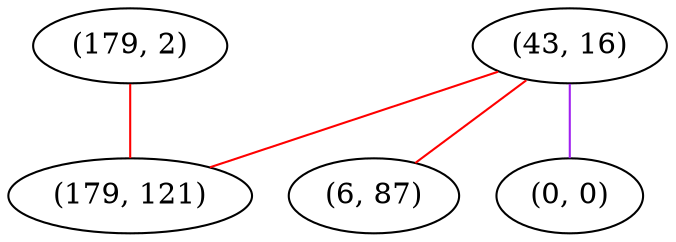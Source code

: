 graph "" {
"(43, 16)";
"(179, 2)";
"(179, 121)";
"(6, 87)";
"(0, 0)";
"(43, 16)" -- "(179, 121)"  [color=red, key=0, weight=1];
"(43, 16)" -- "(6, 87)"  [color=red, key=0, weight=1];
"(43, 16)" -- "(0, 0)"  [color=purple, key=0, weight=4];
"(179, 2)" -- "(179, 121)"  [color=red, key=0, weight=1];
}
